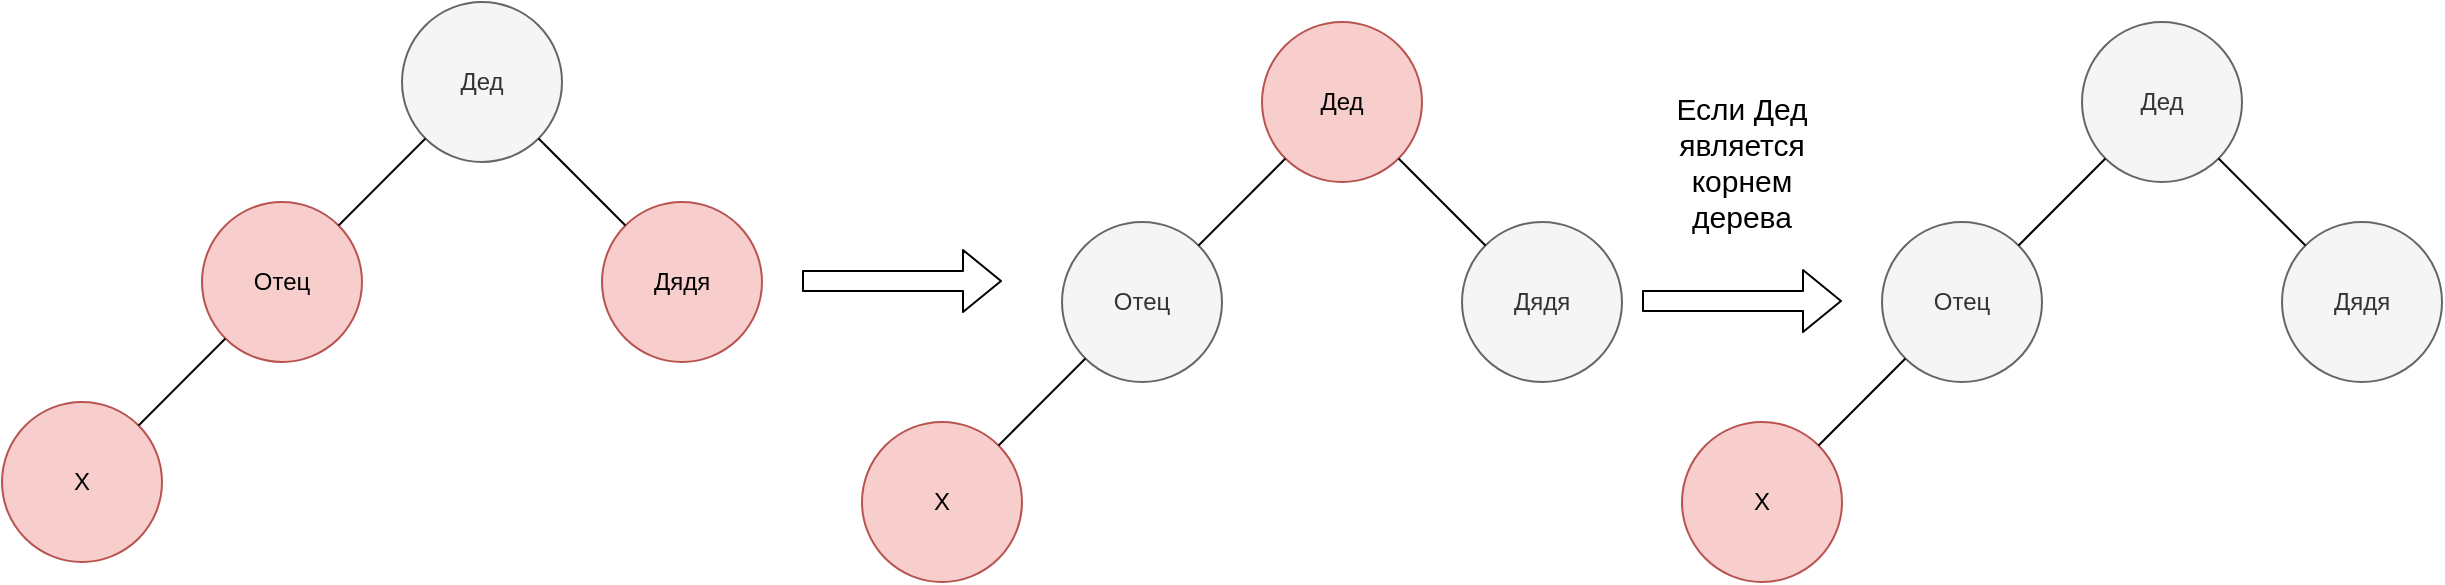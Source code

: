<mxfile version="13.10.5" type="device"><diagram id="TOJjmyxN2nKd9fzzYaXH" name="Page-1"><mxGraphModel dx="1422" dy="839" grid="1" gridSize="10" guides="1" tooltips="1" connect="1" arrows="1" fold="1" page="1" pageScale="1" pageWidth="827" pageHeight="1169" math="0" shadow="0"><root><mxCell id="0"/><mxCell id="1" parent="0"/><mxCell id="EMlPS1Q9D9PMGUU9h0VO-1" value="Отец" style="ellipse;whiteSpace=wrap;html=1;aspect=fixed;fillColor=#f8cecc;strokeColor=#b85450;" vertex="1" parent="1"><mxGeometry x="380" y="380" width="80" height="80" as="geometry"/></mxCell><mxCell id="EMlPS1Q9D9PMGUU9h0VO-2" value="Х" style="ellipse;whiteSpace=wrap;html=1;aspect=fixed;fillColor=#f8cecc;strokeColor=#b85450;" vertex="1" parent="1"><mxGeometry x="280" y="480" width="80" height="80" as="geometry"/></mxCell><mxCell id="EMlPS1Q9D9PMGUU9h0VO-3" value="Дед" style="ellipse;whiteSpace=wrap;html=1;aspect=fixed;fillColor=#f5f5f5;strokeColor=#666666;fontColor=#333333;" vertex="1" parent="1"><mxGeometry x="480" y="280" width="80" height="80" as="geometry"/></mxCell><mxCell id="EMlPS1Q9D9PMGUU9h0VO-4" value="Дядя" style="ellipse;whiteSpace=wrap;html=1;aspect=fixed;fillColor=#f8cecc;strokeColor=#b85450;" vertex="1" parent="1"><mxGeometry x="580" y="380" width="80" height="80" as="geometry"/></mxCell><mxCell id="EMlPS1Q9D9PMGUU9h0VO-6" value="" style="endArrow=none;html=1;entryX=0;entryY=1;entryDx=0;entryDy=0;" edge="1" parent="1" source="EMlPS1Q9D9PMGUU9h0VO-2" target="EMlPS1Q9D9PMGUU9h0VO-1"><mxGeometry width="50" height="50" relative="1" as="geometry"><mxPoint x="370" y="500" as="sourcePoint"/><mxPoint x="390" y="480" as="targetPoint"/></mxGeometry></mxCell><mxCell id="EMlPS1Q9D9PMGUU9h0VO-7" value="" style="endArrow=none;html=1;entryX=0;entryY=1;entryDx=0;entryDy=0;exitX=1;exitY=0;exitDx=0;exitDy=0;" edge="1" parent="1" source="EMlPS1Q9D9PMGUU9h0VO-1" target="EMlPS1Q9D9PMGUU9h0VO-3"><mxGeometry width="50" height="50" relative="1" as="geometry"><mxPoint x="450" y="600" as="sourcePoint"/><mxPoint x="500" y="550" as="targetPoint"/></mxGeometry></mxCell><mxCell id="EMlPS1Q9D9PMGUU9h0VO-8" value="" style="endArrow=none;html=1;entryX=1;entryY=1;entryDx=0;entryDy=0;exitX=0;exitY=0;exitDx=0;exitDy=0;" edge="1" parent="1" source="EMlPS1Q9D9PMGUU9h0VO-4" target="EMlPS1Q9D9PMGUU9h0VO-3"><mxGeometry width="50" height="50" relative="1" as="geometry"><mxPoint x="390" y="450" as="sourcePoint"/><mxPoint x="440" y="400" as="targetPoint"/></mxGeometry></mxCell><mxCell id="EMlPS1Q9D9PMGUU9h0VO-9" value="" style="shape=flexArrow;endArrow=classic;html=1;" edge="1" parent="1"><mxGeometry width="50" height="50" relative="1" as="geometry"><mxPoint x="680" y="419.5" as="sourcePoint"/><mxPoint x="780" y="419.5" as="targetPoint"/></mxGeometry></mxCell><mxCell id="EMlPS1Q9D9PMGUU9h0VO-10" value="Отец" style="ellipse;whiteSpace=wrap;html=1;aspect=fixed;fillColor=#f5f5f5;strokeColor=#666666;fontColor=#333333;" vertex="1" parent="1"><mxGeometry x="810" y="390" width="80" height="80" as="geometry"/></mxCell><mxCell id="EMlPS1Q9D9PMGUU9h0VO-11" value="Х" style="ellipse;whiteSpace=wrap;html=1;aspect=fixed;fillColor=#f8cecc;strokeColor=#b85450;" vertex="1" parent="1"><mxGeometry x="710" y="490" width="80" height="80" as="geometry"/></mxCell><mxCell id="EMlPS1Q9D9PMGUU9h0VO-12" value="Дед" style="ellipse;whiteSpace=wrap;html=1;aspect=fixed;fillColor=#f8cecc;strokeColor=#b85450;" vertex="1" parent="1"><mxGeometry x="910" y="290" width="80" height="80" as="geometry"/></mxCell><mxCell id="EMlPS1Q9D9PMGUU9h0VO-13" value="Дядя" style="ellipse;whiteSpace=wrap;html=1;aspect=fixed;fillColor=#f5f5f5;strokeColor=#666666;fontColor=#333333;" vertex="1" parent="1"><mxGeometry x="1010" y="390" width="80" height="80" as="geometry"/></mxCell><mxCell id="EMlPS1Q9D9PMGUU9h0VO-14" value="" style="endArrow=none;html=1;entryX=0;entryY=1;entryDx=0;entryDy=0;" edge="1" parent="1" source="EMlPS1Q9D9PMGUU9h0VO-11" target="EMlPS1Q9D9PMGUU9h0VO-10"><mxGeometry width="50" height="50" relative="1" as="geometry"><mxPoint x="800" y="510" as="sourcePoint"/><mxPoint x="820" y="490" as="targetPoint"/></mxGeometry></mxCell><mxCell id="EMlPS1Q9D9PMGUU9h0VO-15" value="" style="endArrow=none;html=1;entryX=0;entryY=1;entryDx=0;entryDy=0;exitX=1;exitY=0;exitDx=0;exitDy=0;" edge="1" parent="1" source="EMlPS1Q9D9PMGUU9h0VO-10" target="EMlPS1Q9D9PMGUU9h0VO-12"><mxGeometry width="50" height="50" relative="1" as="geometry"><mxPoint x="880" y="610" as="sourcePoint"/><mxPoint x="930" y="560" as="targetPoint"/></mxGeometry></mxCell><mxCell id="EMlPS1Q9D9PMGUU9h0VO-16" value="" style="endArrow=none;html=1;entryX=1;entryY=1;entryDx=0;entryDy=0;exitX=0;exitY=0;exitDx=0;exitDy=0;" edge="1" parent="1" source="EMlPS1Q9D9PMGUU9h0VO-13" target="EMlPS1Q9D9PMGUU9h0VO-12"><mxGeometry width="50" height="50" relative="1" as="geometry"><mxPoint x="820" y="460" as="sourcePoint"/><mxPoint x="870" y="410" as="targetPoint"/></mxGeometry></mxCell><mxCell id="EMlPS1Q9D9PMGUU9h0VO-18" value="" style="shape=flexArrow;endArrow=classic;html=1;" edge="1" parent="1"><mxGeometry width="50" height="50" relative="1" as="geometry"><mxPoint x="1100" y="429.5" as="sourcePoint"/><mxPoint x="1200" y="429.5" as="targetPoint"/></mxGeometry></mxCell><mxCell id="EMlPS1Q9D9PMGUU9h0VO-19" value="Если Дед является корнем дерева" style="text;html=1;strokeColor=none;fillColor=none;align=center;verticalAlign=middle;whiteSpace=wrap;rounded=0;fontSize=15;" vertex="1" parent="1"><mxGeometry x="1110" y="340" width="80" height="40" as="geometry"/></mxCell><mxCell id="EMlPS1Q9D9PMGUU9h0VO-20" value="Отец" style="ellipse;whiteSpace=wrap;html=1;aspect=fixed;fillColor=#f5f5f5;strokeColor=#666666;fontColor=#333333;" vertex="1" parent="1"><mxGeometry x="1220" y="390" width="80" height="80" as="geometry"/></mxCell><mxCell id="EMlPS1Q9D9PMGUU9h0VO-21" value="Х" style="ellipse;whiteSpace=wrap;html=1;aspect=fixed;fillColor=#f8cecc;strokeColor=#b85450;" vertex="1" parent="1"><mxGeometry x="1120" y="490" width="80" height="80" as="geometry"/></mxCell><mxCell id="EMlPS1Q9D9PMGUU9h0VO-22" value="Дед" style="ellipse;whiteSpace=wrap;html=1;aspect=fixed;fillColor=#f5f5f5;strokeColor=#666666;fontColor=#333333;" vertex="1" parent="1"><mxGeometry x="1320" y="290" width="80" height="80" as="geometry"/></mxCell><mxCell id="EMlPS1Q9D9PMGUU9h0VO-23" value="Дядя" style="ellipse;whiteSpace=wrap;html=1;aspect=fixed;fillColor=#f5f5f5;strokeColor=#666666;fontColor=#333333;" vertex="1" parent="1"><mxGeometry x="1420" y="390" width="80" height="80" as="geometry"/></mxCell><mxCell id="EMlPS1Q9D9PMGUU9h0VO-24" value="" style="endArrow=none;html=1;entryX=0;entryY=1;entryDx=0;entryDy=0;" edge="1" parent="1" source="EMlPS1Q9D9PMGUU9h0VO-21" target="EMlPS1Q9D9PMGUU9h0VO-20"><mxGeometry width="50" height="50" relative="1" as="geometry"><mxPoint x="1210" y="510" as="sourcePoint"/><mxPoint x="1230" y="490" as="targetPoint"/></mxGeometry></mxCell><mxCell id="EMlPS1Q9D9PMGUU9h0VO-25" value="" style="endArrow=none;html=1;entryX=0;entryY=1;entryDx=0;entryDy=0;exitX=1;exitY=0;exitDx=0;exitDy=0;" edge="1" parent="1" source="EMlPS1Q9D9PMGUU9h0VO-20" target="EMlPS1Q9D9PMGUU9h0VO-22"><mxGeometry width="50" height="50" relative="1" as="geometry"><mxPoint x="1290" y="610" as="sourcePoint"/><mxPoint x="1340" y="560" as="targetPoint"/></mxGeometry></mxCell><mxCell id="EMlPS1Q9D9PMGUU9h0VO-26" value="" style="endArrow=none;html=1;entryX=1;entryY=1;entryDx=0;entryDy=0;exitX=0;exitY=0;exitDx=0;exitDy=0;" edge="1" parent="1" source="EMlPS1Q9D9PMGUU9h0VO-23" target="EMlPS1Q9D9PMGUU9h0VO-22"><mxGeometry width="50" height="50" relative="1" as="geometry"><mxPoint x="1230" y="460" as="sourcePoint"/><mxPoint x="1280" y="410" as="targetPoint"/></mxGeometry></mxCell></root></mxGraphModel></diagram></mxfile>